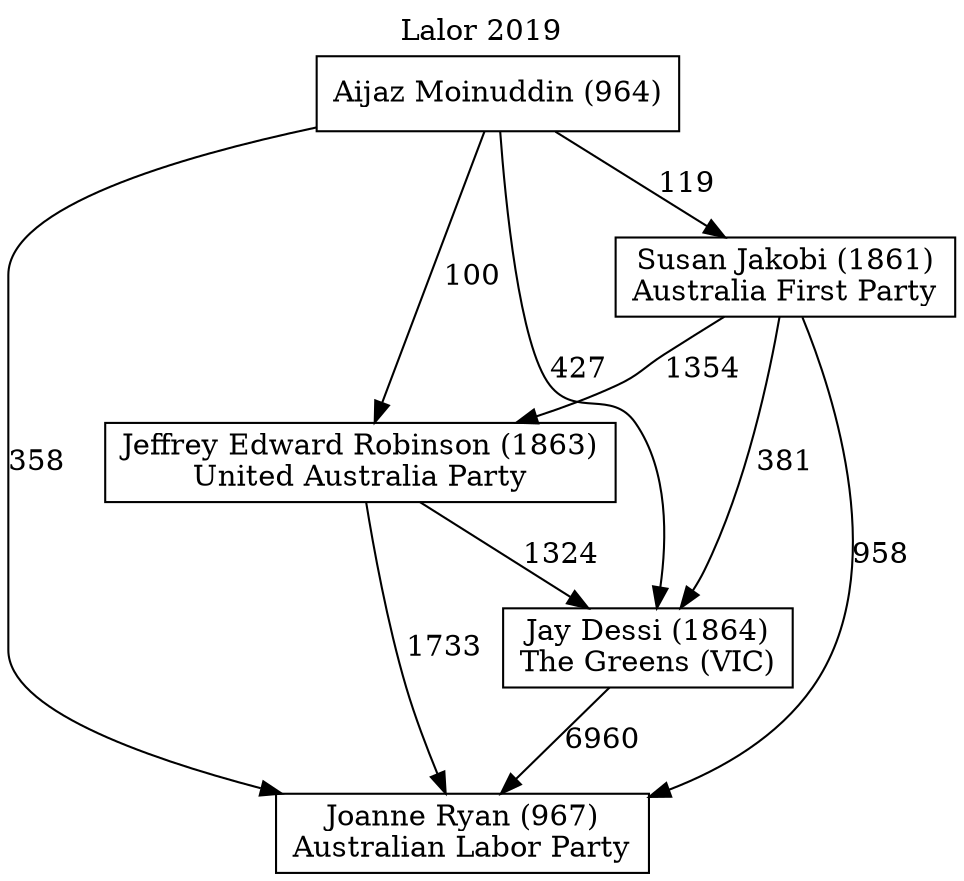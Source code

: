 // House preference flow
digraph "Joanne Ryan (967)_Lalor_2019" {
	graph [label="Lalor 2019" labelloc=t mclimit=10]
	node [shape=box]
	"Aijaz Moinuddin (964)" [label="Aijaz Moinuddin (964)
"]
	"Jay Dessi (1864)" [label="Jay Dessi (1864)
The Greens (VIC)"]
	"Jeffrey Edward Robinson (1863)" [label="Jeffrey Edward Robinson (1863)
United Australia Party"]
	"Joanne Ryan (967)" [label="Joanne Ryan (967)
Australian Labor Party"]
	"Susan Jakobi (1861)" [label="Susan Jakobi (1861)
Australia First Party"]
	"Aijaz Moinuddin (964)" -> "Jay Dessi (1864)" [label=427]
	"Aijaz Moinuddin (964)" -> "Jeffrey Edward Robinson (1863)" [label=100]
	"Aijaz Moinuddin (964)" -> "Joanne Ryan (967)" [label=358]
	"Aijaz Moinuddin (964)" -> "Susan Jakobi (1861)" [label=119]
	"Jay Dessi (1864)" -> "Joanne Ryan (967)" [label=6960]
	"Jeffrey Edward Robinson (1863)" -> "Jay Dessi (1864)" [label=1324]
	"Jeffrey Edward Robinson (1863)" -> "Joanne Ryan (967)" [label=1733]
	"Susan Jakobi (1861)" -> "Jay Dessi (1864)" [label=381]
	"Susan Jakobi (1861)" -> "Jeffrey Edward Robinson (1863)" [label=1354]
	"Susan Jakobi (1861)" -> "Joanne Ryan (967)" [label=958]
}
